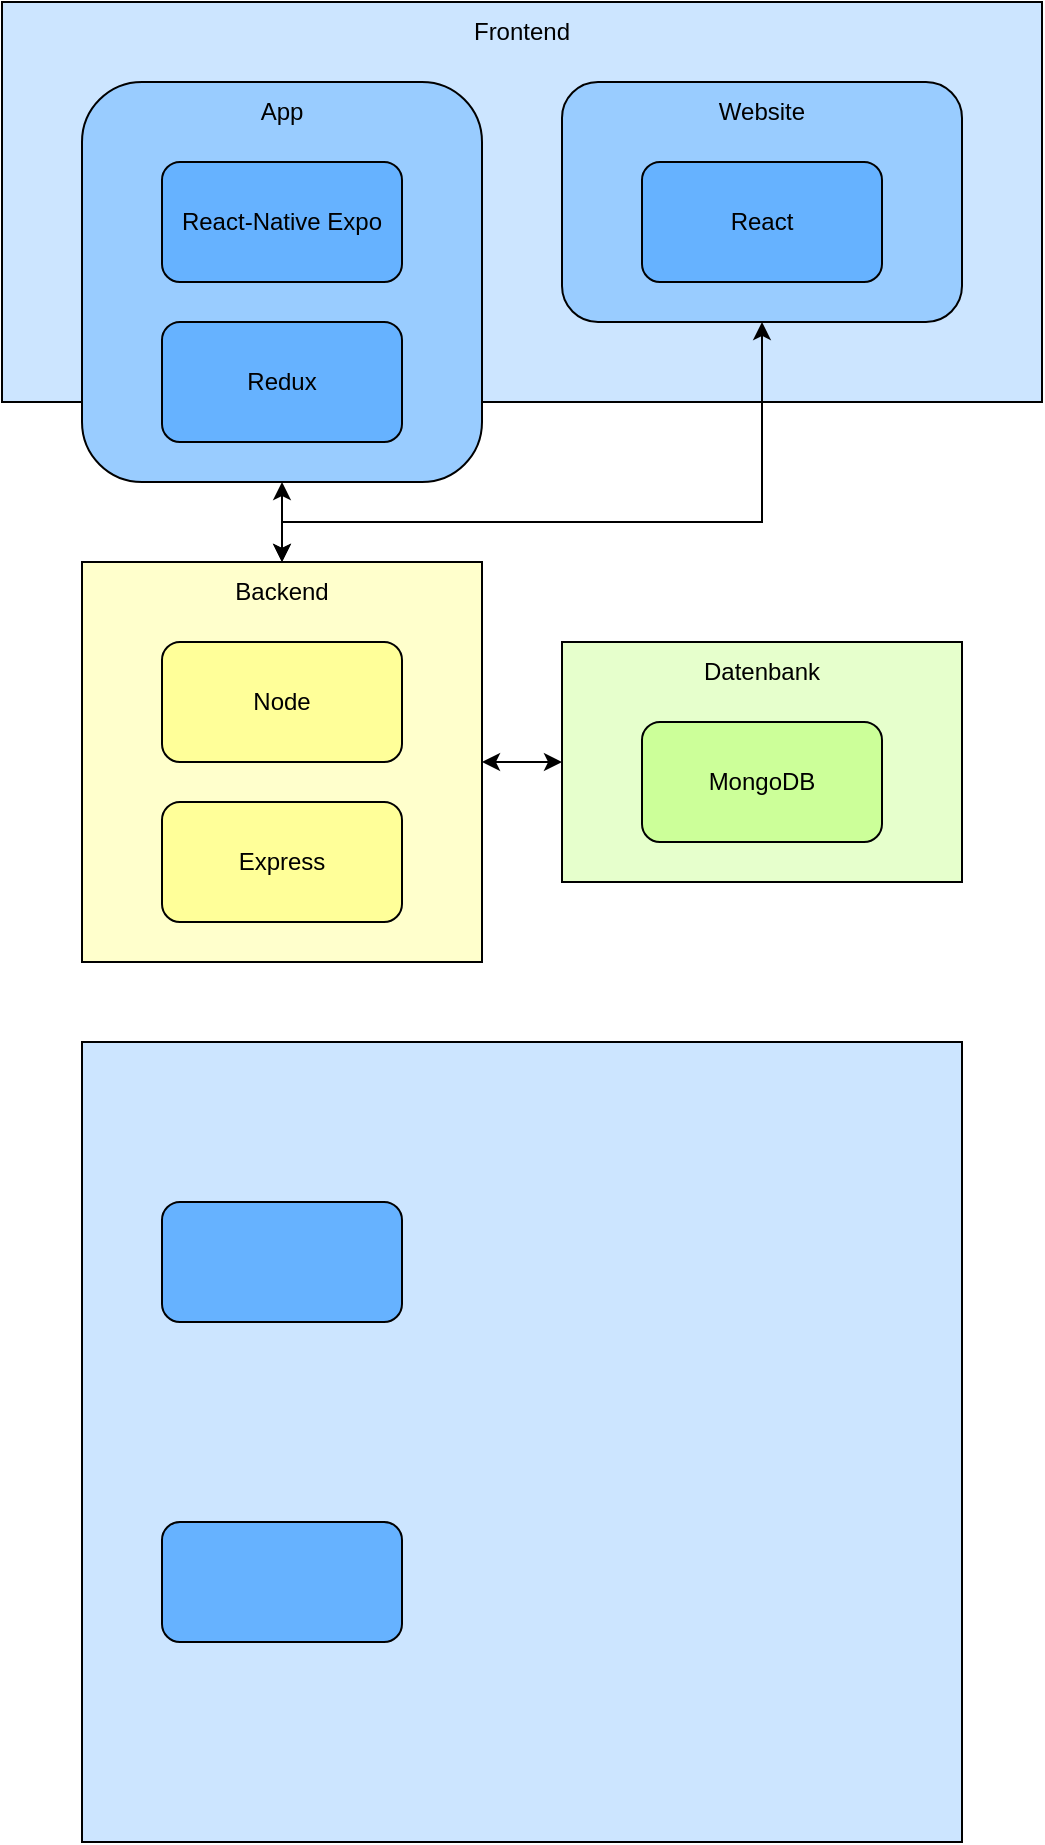 <mxfile version="20.8.16" type="github">
  <diagram name="Seite-1" id="XBM6M_dfnYbNI4v-v456">
    <mxGraphModel dx="1674" dy="796" grid="1" gridSize="10" guides="1" tooltips="1" connect="1" arrows="1" fold="1" page="1" pageScale="1" pageWidth="827" pageHeight="1169" math="0" shadow="0">
      <root>
        <mxCell id="0" />
        <mxCell id="1" parent="0" />
        <mxCell id="HC1y-syK_XDX16wVH5VK-5" value="" style="rounded=0;whiteSpace=wrap;html=1;fillColor=#E6FFCC;" vertex="1" parent="1">
          <mxGeometry x="320" y="360" width="200" height="120" as="geometry" />
        </mxCell>
        <mxCell id="HC1y-syK_XDX16wVH5VK-1" value="MongoDB" style="rounded=1;whiteSpace=wrap;html=1;fillColor=#CCFF99;" vertex="1" parent="1">
          <mxGeometry x="360" y="400" width="120" height="60" as="geometry" />
        </mxCell>
        <mxCell id="HC1y-syK_XDX16wVH5VK-6" value="Datenbank" style="text;html=1;strokeColor=none;fillColor=none;align=center;verticalAlign=middle;whiteSpace=wrap;rounded=0;" vertex="1" parent="1">
          <mxGeometry x="390" y="360" width="60" height="30" as="geometry" />
        </mxCell>
        <mxCell id="HC1y-syK_XDX16wVH5VK-13" value="" style="rounded=0;whiteSpace=wrap;html=1;fillColor=#CCE5FF;" vertex="1" parent="1">
          <mxGeometry x="40" y="40" width="520" height="200" as="geometry" />
        </mxCell>
        <mxCell id="HC1y-syK_XDX16wVH5VK-8" value="" style="rounded=1;whiteSpace=wrap;html=1;strokeColor=#000000;fillColor=#99CCFF;" vertex="1" parent="1">
          <mxGeometry x="80" y="80" width="200" height="200" as="geometry" />
        </mxCell>
        <mxCell id="HC1y-syK_XDX16wVH5VK-9" value="App" style="text;html=1;strokeColor=none;fillColor=none;align=center;verticalAlign=middle;whiteSpace=wrap;rounded=0;" vertex="1" parent="1">
          <mxGeometry x="150" y="80" width="60" height="30" as="geometry" />
        </mxCell>
        <mxCell id="HC1y-syK_XDX16wVH5VK-16" value="Frontend" style="text;html=1;strokeColor=none;fillColor=none;align=center;verticalAlign=middle;whiteSpace=wrap;rounded=0;" vertex="1" parent="1">
          <mxGeometry x="270" y="40" width="60" height="30" as="geometry" />
        </mxCell>
        <mxCell id="HC1y-syK_XDX16wVH5VK-17" value="React-Native Expo" style="rounded=1;whiteSpace=wrap;html=1;fillColor=#66B2FF;" vertex="1" parent="1">
          <mxGeometry x="120" y="120" width="120" height="60" as="geometry" />
        </mxCell>
        <mxCell id="HC1y-syK_XDX16wVH5VK-18" value="" style="rounded=1;whiteSpace=wrap;html=1;fillColor=#99CCFF;" vertex="1" parent="1">
          <mxGeometry x="320" y="80" width="200" height="120" as="geometry" />
        </mxCell>
        <mxCell id="HC1y-syK_XDX16wVH5VK-19" value="Website" style="text;html=1;strokeColor=none;fillColor=none;align=center;verticalAlign=middle;whiteSpace=wrap;rounded=0;" vertex="1" parent="1">
          <mxGeometry x="390" y="80" width="60" height="30" as="geometry" />
        </mxCell>
        <mxCell id="HC1y-syK_XDX16wVH5VK-20" value="React" style="rounded=1;whiteSpace=wrap;html=1;fillColor=#66B2FF;" vertex="1" parent="1">
          <mxGeometry x="360" y="120" width="120" height="60" as="geometry" />
        </mxCell>
        <mxCell id="HC1y-syK_XDX16wVH5VK-21" value="Redux" style="rounded=1;whiteSpace=wrap;html=1;fillColor=#66B2FF;" vertex="1" parent="1">
          <mxGeometry x="120" y="200" width="120" height="60" as="geometry" />
        </mxCell>
        <mxCell id="HC1y-syK_XDX16wVH5VK-23" value="" style="rounded=0;whiteSpace=wrap;html=1;fillColor=#FFFFCC;" vertex="1" parent="1">
          <mxGeometry x="80" y="320" width="200" height="200" as="geometry" />
        </mxCell>
        <mxCell id="HC1y-syK_XDX16wVH5VK-24" value="Node" style="rounded=1;whiteSpace=wrap;html=1;fillColor=#FFFF99;" vertex="1" parent="1">
          <mxGeometry x="120" y="360" width="120" height="60" as="geometry" />
        </mxCell>
        <mxCell id="HC1y-syK_XDX16wVH5VK-25" value="Backend" style="text;html=1;strokeColor=none;fillColor=none;align=center;verticalAlign=middle;whiteSpace=wrap;rounded=0;" vertex="1" parent="1">
          <mxGeometry x="150" y="320" width="60" height="30" as="geometry" />
        </mxCell>
        <mxCell id="HC1y-syK_XDX16wVH5VK-26" value="Express" style="rounded=1;whiteSpace=wrap;html=1;fillColor=#FFFF99;" vertex="1" parent="1">
          <mxGeometry x="120" y="440" width="120" height="60" as="geometry" />
        </mxCell>
        <mxCell id="HC1y-syK_XDX16wVH5VK-27" value="" style="endArrow=classic;startArrow=classic;html=1;rounded=0;exitX=0;exitY=0.5;exitDx=0;exitDy=0;entryX=1;entryY=0.5;entryDx=0;entryDy=0;" edge="1" parent="1" source="HC1y-syK_XDX16wVH5VK-5" target="HC1y-syK_XDX16wVH5VK-23">
          <mxGeometry width="50" height="50" relative="1" as="geometry">
            <mxPoint x="570" y="630" as="sourcePoint" />
            <mxPoint x="620" y="580" as="targetPoint" />
          </mxGeometry>
        </mxCell>
        <mxCell id="HC1y-syK_XDX16wVH5VK-28" value="" style="endArrow=classic;startArrow=classic;html=1;rounded=0;exitX=0.5;exitY=0;exitDx=0;exitDy=0;entryX=0.5;entryY=1;entryDx=0;entryDy=0;" edge="1" parent="1" source="HC1y-syK_XDX16wVH5VK-25" target="HC1y-syK_XDX16wVH5VK-8">
          <mxGeometry width="50" height="50" relative="1" as="geometry">
            <mxPoint x="570" y="250" as="sourcePoint" />
            <mxPoint x="620" y="200" as="targetPoint" />
          </mxGeometry>
        </mxCell>
        <mxCell id="HC1y-syK_XDX16wVH5VK-29" value="" style="endArrow=classic;startArrow=classic;html=1;rounded=0;exitX=0.5;exitY=1;exitDx=0;exitDy=0;entryX=0.5;entryY=0;entryDx=0;entryDy=0;" edge="1" parent="1" source="HC1y-syK_XDX16wVH5VK-18" target="HC1y-syK_XDX16wVH5VK-25">
          <mxGeometry width="50" height="50" relative="1" as="geometry">
            <mxPoint x="570" y="250" as="sourcePoint" />
            <mxPoint x="620" y="200" as="targetPoint" />
            <Array as="points">
              <mxPoint x="420" y="300" />
              <mxPoint x="180" y="300" />
            </Array>
          </mxGeometry>
        </mxCell>
        <mxCell id="HC1y-syK_XDX16wVH5VK-31" value="" style="rounded=0;whiteSpace=wrap;html=1;fillColor=#CCE5FF;" vertex="1" parent="1">
          <mxGeometry x="80" y="560" width="440" height="400" as="geometry" />
        </mxCell>
        <mxCell id="HC1y-syK_XDX16wVH5VK-32" value="" style="rounded=1;whiteSpace=wrap;html=1;strokeColor=#000000;fillColor=#66B2FF;" vertex="1" parent="1">
          <mxGeometry x="120" y="640" width="120" height="60" as="geometry" />
        </mxCell>
        <mxCell id="HC1y-syK_XDX16wVH5VK-33" value="" style="rounded=1;whiteSpace=wrap;html=1;strokeColor=#000000;fillColor=#66B2FF;" vertex="1" parent="1">
          <mxGeometry x="120" y="800" width="120" height="60" as="geometry" />
        </mxCell>
      </root>
    </mxGraphModel>
  </diagram>
</mxfile>
